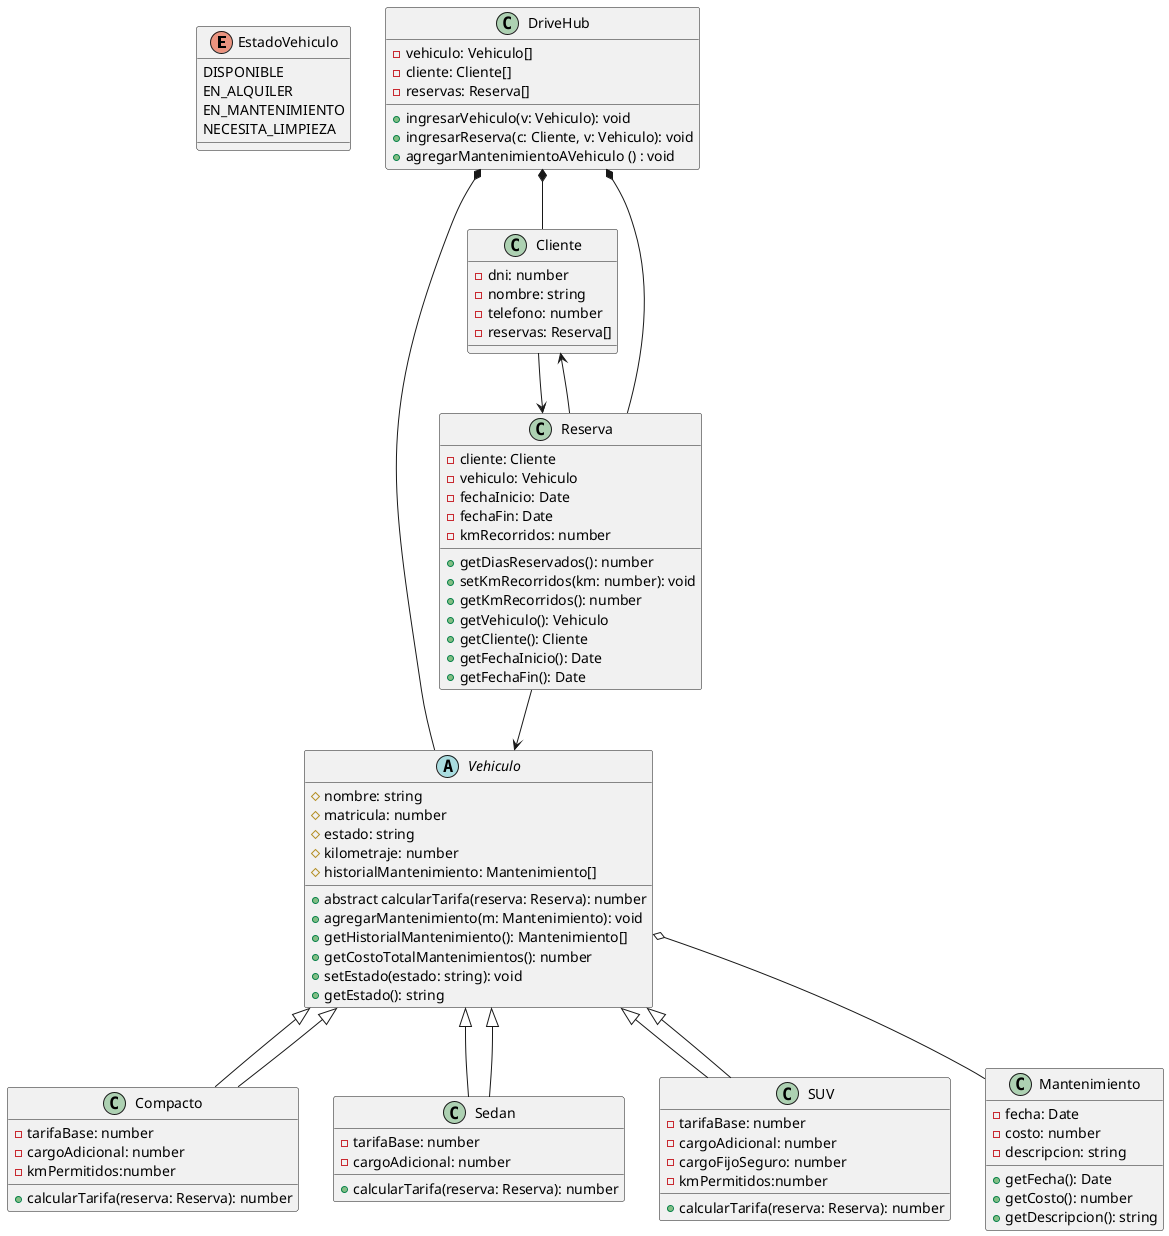 @startuml Trabajo Practico Alquiler de Autos

enum EstadoVehiculo {
    DISPONIBLE
    EN_ALQUILER
    EN_MANTENIMIENTO
    NECESITA_LIMPIEZA
}

class DriveHub {
    - vehiculo: Vehiculo[]
    - cliente: Cliente[]
    - reservas: Reserva[]

    + ingresarVehiculo(v: Vehiculo): void
    + ingresarReserva(c: Cliente, v: Vehiculo): void
    + agregarMantenimientoAVehiculo () : void
}

abstract class Vehiculo {
    # nombre: string
    # matricula: number
    # estado: string
    # kilometraje: number
    # historialMantenimiento: Mantenimiento[]

    + abstract calcularTarifa(reserva: Reserva): number
    + agregarMantenimiento(m: Mantenimiento): void
    + getHistorialMantenimiento(): Mantenimiento[]
    + getCostoTotalMantenimientos(): number
    + setEstado(estado: string): void
    + getEstado(): string
}


class Compacto extends Vehiculo {
    - tarifaBase: number
    - cargoAdicional: number
    - kmPermitidos:number
    + calcularTarifa(reserva: Reserva): number
}

class Sedan extends Vehiculo {
    - tarifaBase: number
    - cargoAdicional: number
    + calcularTarifa(reserva: Reserva): number
}

class SUV extends Vehiculo {
    - tarifaBase: number
    - cargoAdicional: number
    - cargoFijoSeguro: number
    - kmPermitidos:number
    + calcularTarifa(reserva: Reserva): number
}

class Cliente {
    - dni: number
    - nombre: string
    - telefono: number
    - reservas: Reserva[]

}

class Reserva {
    - cliente: Cliente
    - vehiculo: Vehiculo
    - fechaInicio: Date
    - fechaFin: Date
    - kmRecorridos: number

    + getDiasReservados(): number
    + setKmRecorridos(km: number): void
    + getKmRecorridos(): number
    + getVehiculo(): Vehiculo
    + getCliente(): Cliente
    + getFechaInicio(): Date
    + getFechaFin(): Date
}

class Mantenimiento {
    - fecha: Date
    - costo: number
    - descripcion: string

    + getFecha(): Date
    + getCosto(): number
    + getDescripcion(): string
}

Vehiculo <|-- Compacto
Vehiculo <|-- Sedan
Vehiculo <|-- SUV

DriveHub  *--  Vehiculo
DriveHub  *--  Cliente
DriveHub  *--  Reserva
Vehiculo  o--  Mantenimiento

Reserva  -->  Cliente
Reserva  -->  Vehiculo
Cliente  -->  Reserva

@enduml